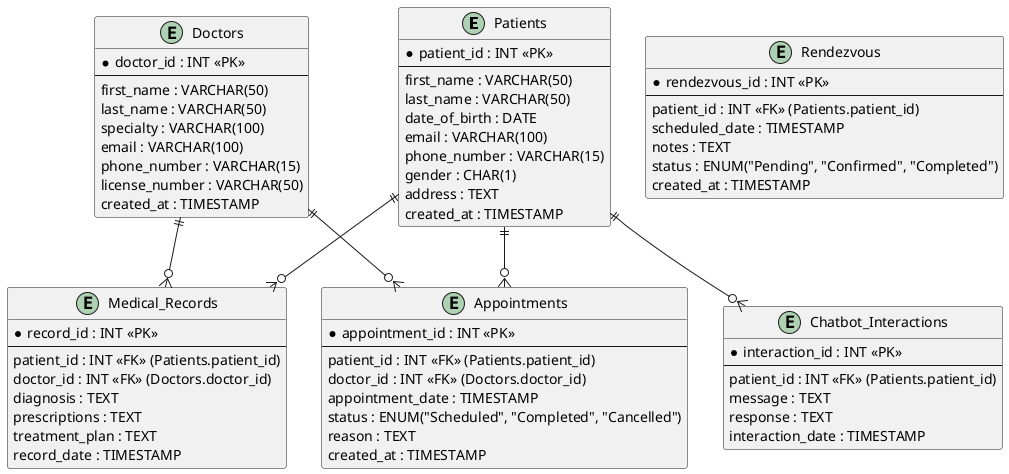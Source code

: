 @startuml
entity "Patients" {
    * patient_id : INT <<PK>>
    --
    first_name : VARCHAR(50)
    last_name : VARCHAR(50)
    date_of_birth : DATE
    email : VARCHAR(100)
    phone_number : VARCHAR(15)
    gender : CHAR(1)
    address : TEXT
    created_at : TIMESTAMP
}

entity "Doctors" {
    * doctor_id : INT <<PK>>
    --
    first_name : VARCHAR(50)
    last_name : VARCHAR(50)
    specialty : VARCHAR(100)
    email : VARCHAR(100)
    phone_number : VARCHAR(15)
    license_number : VARCHAR(50)
    created_at : TIMESTAMP
}

entity "Appointments" {
    * appointment_id : INT <<PK>>
    --
    patient_id : INT <<FK>> (Patients.patient_id)
    doctor_id : INT <<FK>> (Doctors.doctor_id)
    appointment_date : TIMESTAMP
    status : ENUM("Scheduled", "Completed", "Cancelled")
    reason : TEXT
    created_at : TIMESTAMP
}

entity "Medical_Records" {
    * record_id : INT <<PK>>
    --
    patient_id : INT <<FK>> (Patients.patient_id)
    doctor_id : INT <<FK>> (Doctors.doctor_id)
    diagnosis : TEXT
    prescriptions : TEXT
    treatment_plan : TEXT
    record_date : TIMESTAMP
}

entity "Chatbot_Interactions" {
    * interaction_id : INT <<PK>>
    --
    patient_id : INT <<FK>> (Patients.patient_id)
    message : TEXT
    response : TEXT
    interaction_date : TIMESTAMP
}



entity "Rendezvous" {
    * rendezvous_id : INT <<PK>>
    --
    patient_id : INT <<FK>> (Patients.patient_id)
    scheduled_date : TIMESTAMP
    notes : TEXT
    status : ENUM("Pending", "Confirmed", "Completed")
    created_at : TIMESTAMP
}

Patients ||--o{ Appointments
Doctors ||--o{ Appointments
Patients ||--o{ Medical_Records
Doctors ||--o{ Medical_Records
Patients ||--o{ Chatbot_Interactions

@enduml
